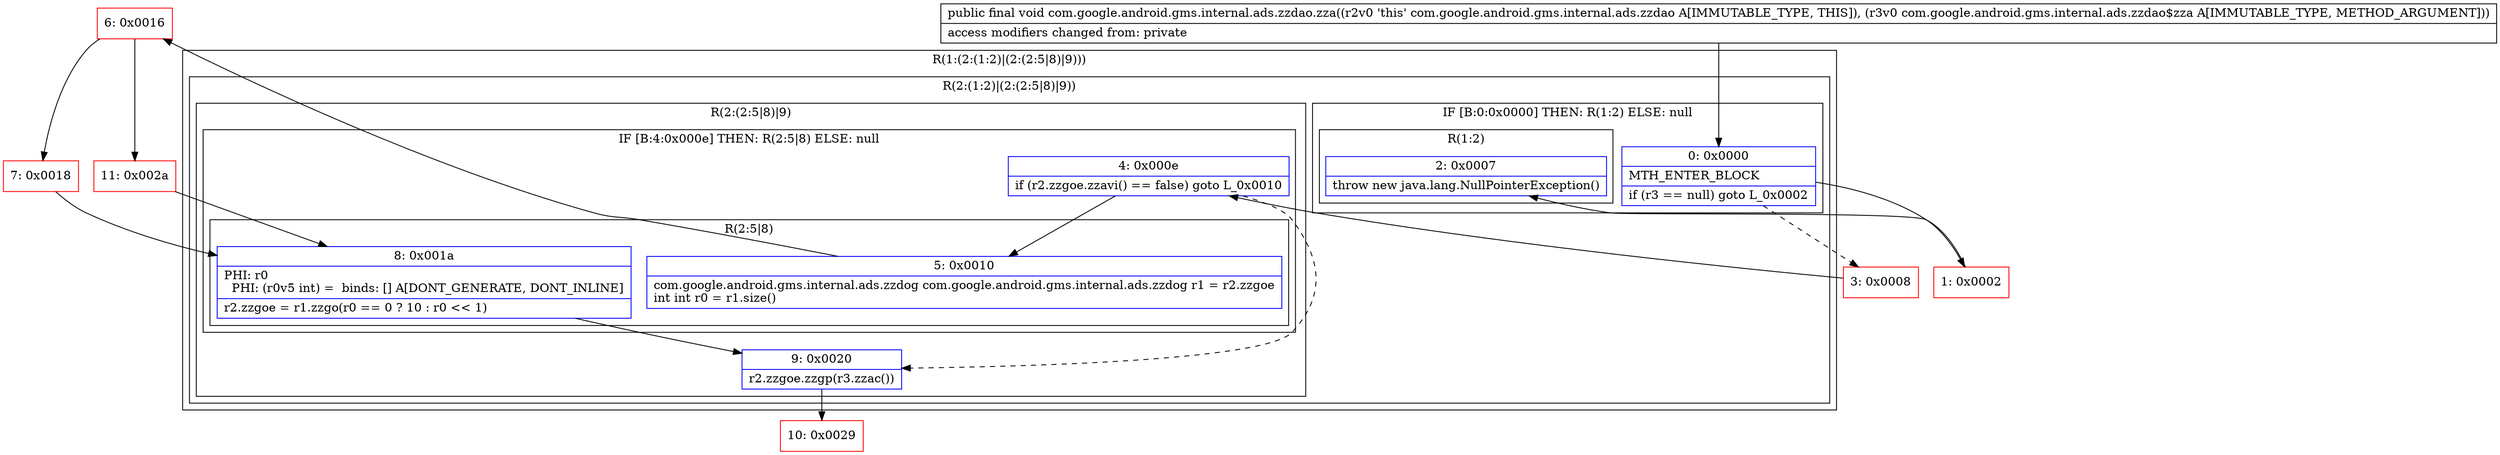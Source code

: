digraph "CFG forcom.google.android.gms.internal.ads.zzdao.zza(Lcom\/google\/android\/gms\/internal\/ads\/zzdao$zza;)V" {
subgraph cluster_Region_1819776094 {
label = "R(1:(2:(1:2)|(2:(2:5|8)|9)))";
node [shape=record,color=blue];
subgraph cluster_Region_446474595 {
label = "R(2:(1:2)|(2:(2:5|8)|9))";
node [shape=record,color=blue];
subgraph cluster_IfRegion_1994641223 {
label = "IF [B:0:0x0000] THEN: R(1:2) ELSE: null";
node [shape=record,color=blue];
Node_0 [shape=record,label="{0\:\ 0x0000|MTH_ENTER_BLOCK\l|if (r3 == null) goto L_0x0002\l}"];
subgraph cluster_Region_35751381 {
label = "R(1:2)";
node [shape=record,color=blue];
Node_2 [shape=record,label="{2\:\ 0x0007|throw new java.lang.NullPointerException()\l}"];
}
}
subgraph cluster_Region_1378100395 {
label = "R(2:(2:5|8)|9)";
node [shape=record,color=blue];
subgraph cluster_IfRegion_764168253 {
label = "IF [B:4:0x000e] THEN: R(2:5|8) ELSE: null";
node [shape=record,color=blue];
Node_4 [shape=record,label="{4\:\ 0x000e|if (r2.zzgoe.zzavi() == false) goto L_0x0010\l}"];
subgraph cluster_Region_471940133 {
label = "R(2:5|8)";
node [shape=record,color=blue];
Node_5 [shape=record,label="{5\:\ 0x0010|com.google.android.gms.internal.ads.zzdog com.google.android.gms.internal.ads.zzdog r1 = r2.zzgoe\lint int r0 = r1.size()\l}"];
Node_8 [shape=record,label="{8\:\ 0x001a|PHI: r0 \l  PHI: (r0v5 int) =  binds: [] A[DONT_GENERATE, DONT_INLINE]\l|r2.zzgoe = r1.zzgo(r0 == 0 ? 10 : r0 \<\< 1)\l}"];
}
}
Node_9 [shape=record,label="{9\:\ 0x0020|r2.zzgoe.zzgp(r3.zzac())\l}"];
}
}
}
Node_1 [shape=record,color=red,label="{1\:\ 0x0002}"];
Node_3 [shape=record,color=red,label="{3\:\ 0x0008}"];
Node_6 [shape=record,color=red,label="{6\:\ 0x0016}"];
Node_7 [shape=record,color=red,label="{7\:\ 0x0018}"];
Node_10 [shape=record,color=red,label="{10\:\ 0x0029}"];
Node_11 [shape=record,color=red,label="{11\:\ 0x002a}"];
MethodNode[shape=record,label="{public final void com.google.android.gms.internal.ads.zzdao.zza((r2v0 'this' com.google.android.gms.internal.ads.zzdao A[IMMUTABLE_TYPE, THIS]), (r3v0 com.google.android.gms.internal.ads.zzdao$zza A[IMMUTABLE_TYPE, METHOD_ARGUMENT]))  | access modifiers changed from: private\l}"];
MethodNode -> Node_0;
Node_0 -> Node_1;
Node_0 -> Node_3[style=dashed];
Node_4 -> Node_5;
Node_4 -> Node_9[style=dashed];
Node_5 -> Node_6;
Node_8 -> Node_9;
Node_9 -> Node_10;
Node_1 -> Node_2;
Node_3 -> Node_4;
Node_6 -> Node_7;
Node_6 -> Node_11;
Node_7 -> Node_8;
Node_11 -> Node_8;
}

